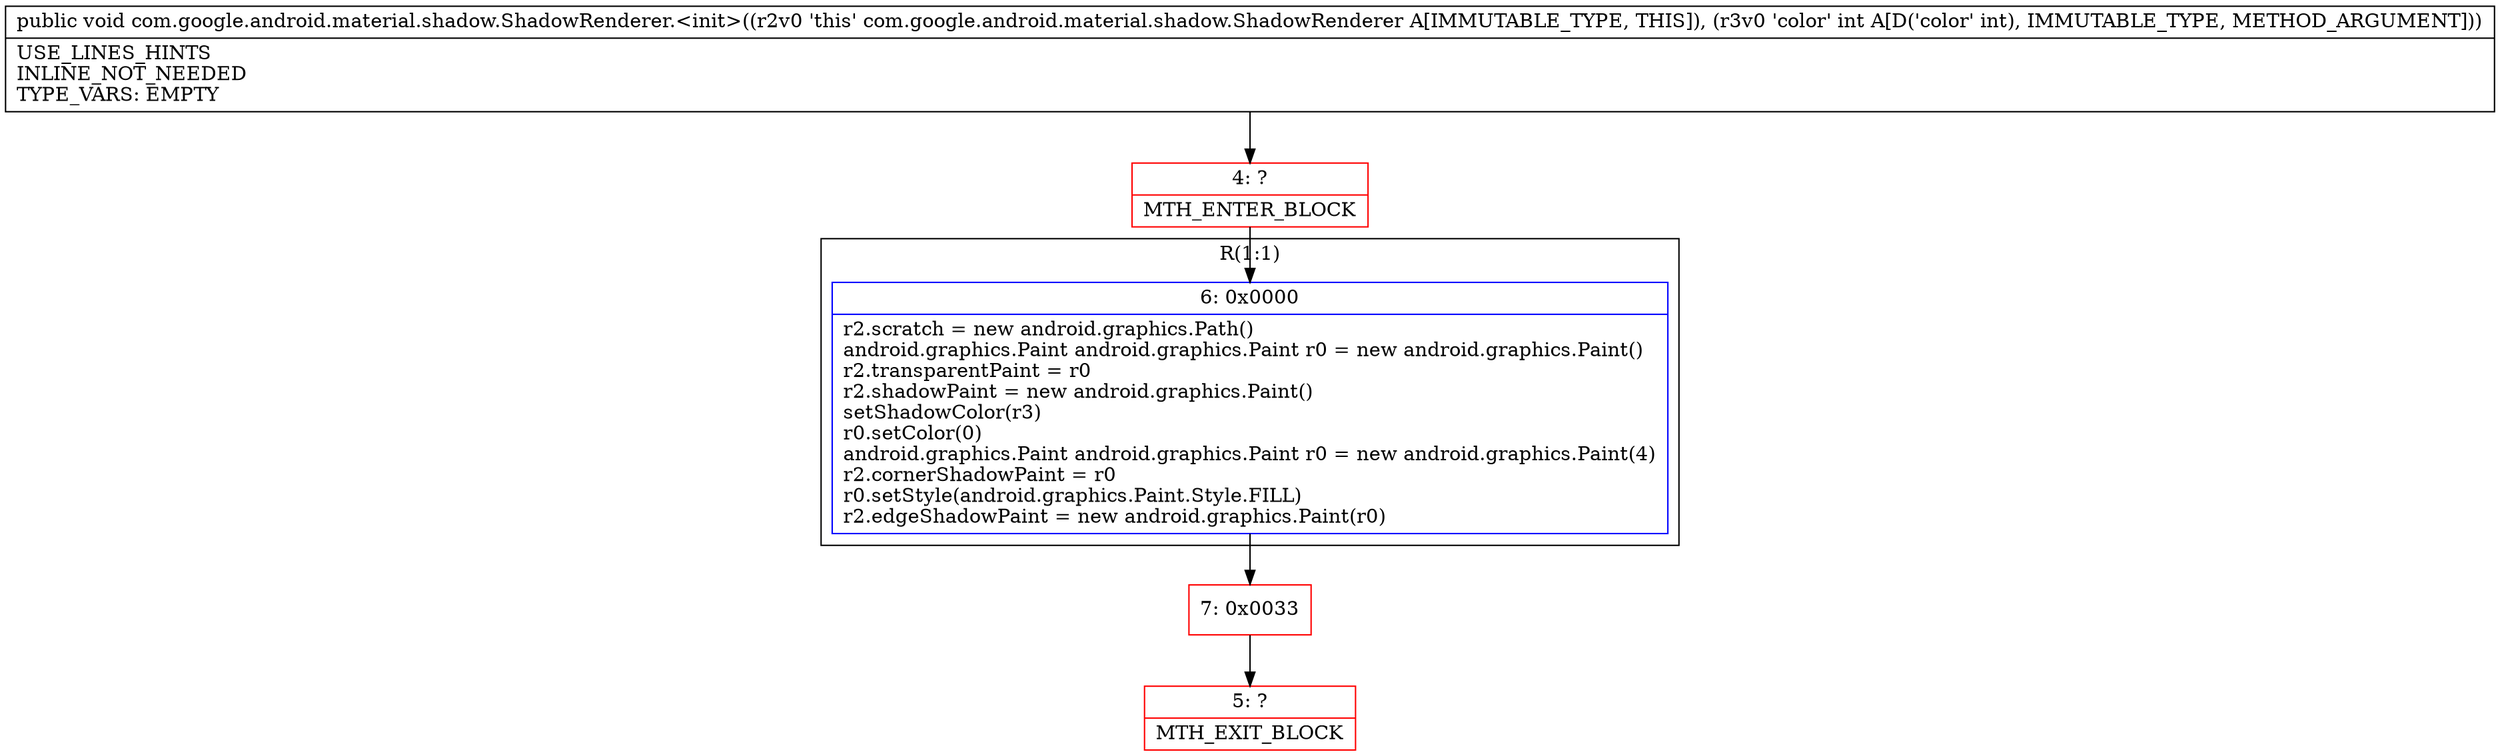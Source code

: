 digraph "CFG forcom.google.android.material.shadow.ShadowRenderer.\<init\>(I)V" {
subgraph cluster_Region_1380151666 {
label = "R(1:1)";
node [shape=record,color=blue];
Node_6 [shape=record,label="{6\:\ 0x0000|r2.scratch = new android.graphics.Path()\landroid.graphics.Paint android.graphics.Paint r0 = new android.graphics.Paint()\lr2.transparentPaint = r0\lr2.shadowPaint = new android.graphics.Paint()\lsetShadowColor(r3)\lr0.setColor(0)\landroid.graphics.Paint android.graphics.Paint r0 = new android.graphics.Paint(4)\lr2.cornerShadowPaint = r0\lr0.setStyle(android.graphics.Paint.Style.FILL)\lr2.edgeShadowPaint = new android.graphics.Paint(r0)\l}"];
}
Node_4 [shape=record,color=red,label="{4\:\ ?|MTH_ENTER_BLOCK\l}"];
Node_7 [shape=record,color=red,label="{7\:\ 0x0033}"];
Node_5 [shape=record,color=red,label="{5\:\ ?|MTH_EXIT_BLOCK\l}"];
MethodNode[shape=record,label="{public void com.google.android.material.shadow.ShadowRenderer.\<init\>((r2v0 'this' com.google.android.material.shadow.ShadowRenderer A[IMMUTABLE_TYPE, THIS]), (r3v0 'color' int A[D('color' int), IMMUTABLE_TYPE, METHOD_ARGUMENT]))  | USE_LINES_HINTS\lINLINE_NOT_NEEDED\lTYPE_VARS: EMPTY\l}"];
MethodNode -> Node_4;Node_6 -> Node_7;
Node_4 -> Node_6;
Node_7 -> Node_5;
}

